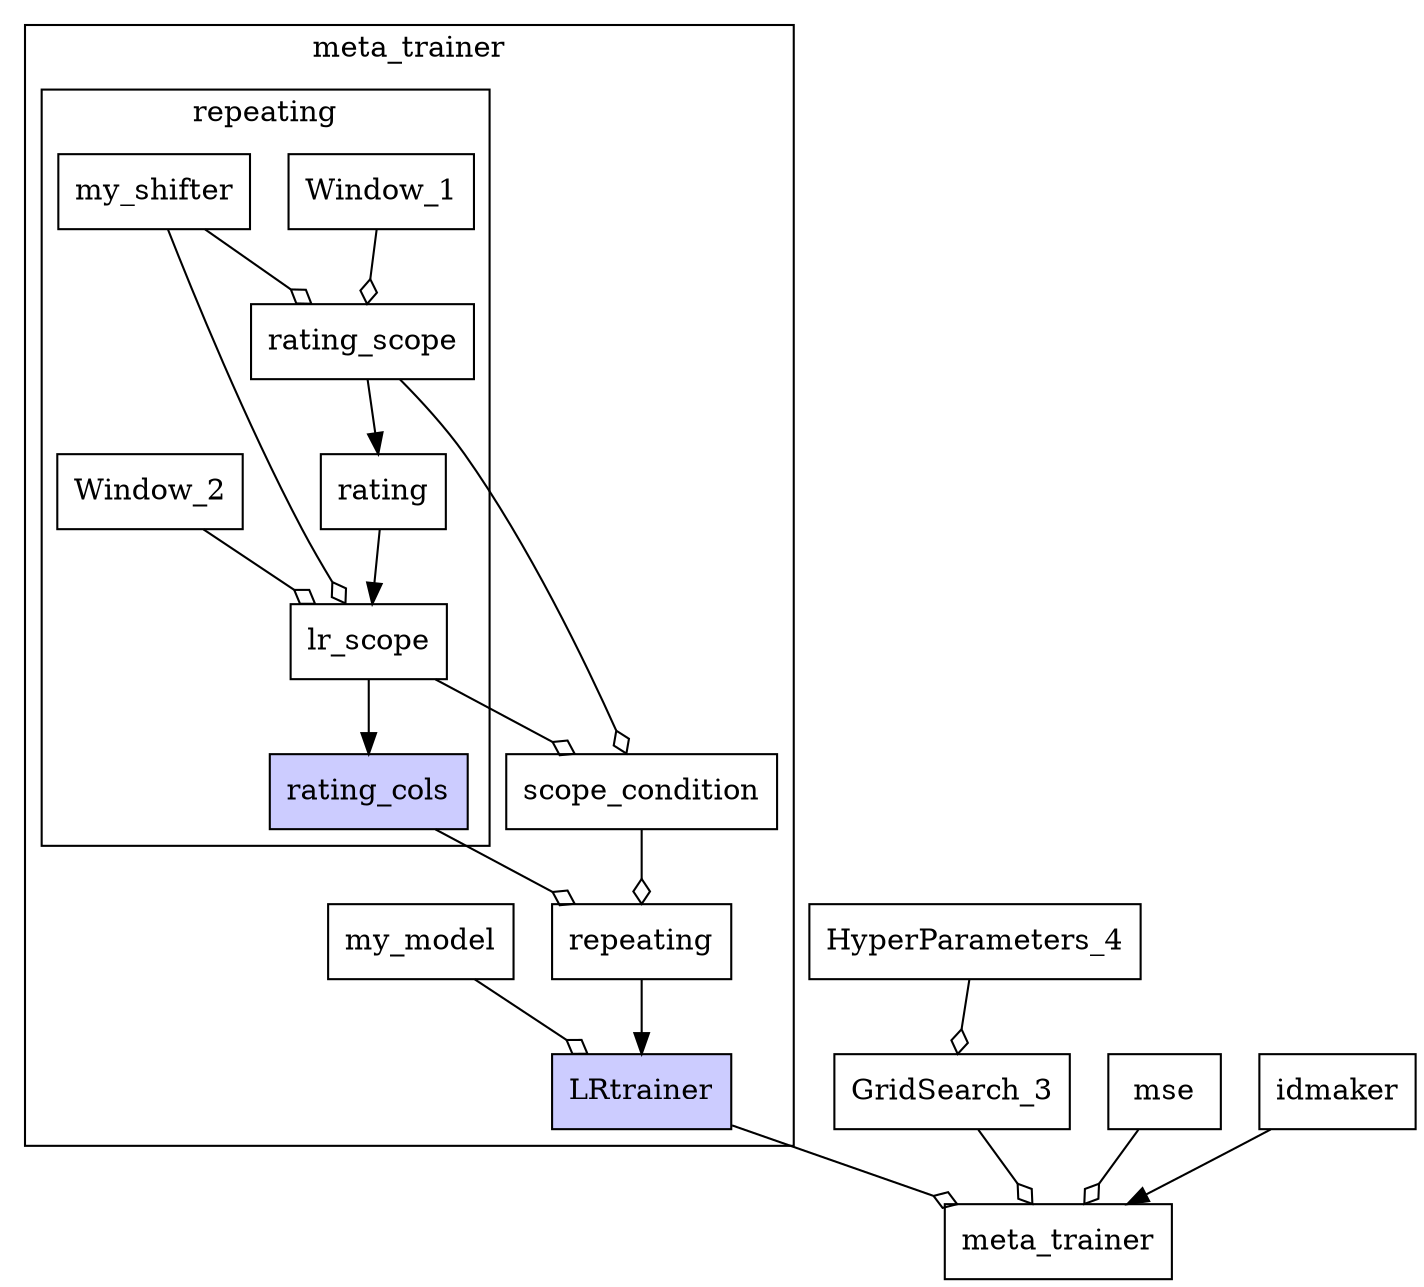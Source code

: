 digraph "" {
	graph [bb="0,0,578,602"];
	node [label="\N"];
	subgraph clustermeta_trainer {
		graph [bb="0,64,318,602",
			label=meta_trainer,
			lheight=0.21,
			lp="159,590.5",
			lwidth=0.97
		];
		subgraph clusterrepeating {
			graph [bb="8,208,196,571",
				label=repeating,
				lheight=0.21,
				lp="102,559.5",
				lwidth=0.71
			];
			Window_1	[height=0.5,
				pos="149,522",
				shape=box,
				width=1.0694];
			rating_scope	[height=0.5,
				pos="145,450",
				shape=box,
				width=1.1944];
			Window_1 -> rating_scope	[arrowhead=ediamond,
				pos="e,145.98,468.1 148.01,503.7 147.6,496.58 147.12,488.13 146.66,480.11"];
			rating	[height=0.5,
				pos="159,378",
				shape=box,
				width=0.75];
			rating_scope -> rating	[arrowhead=normal,
				pos="e,155.58,396.1 148.46,431.7 150,423.98 151.86,414.71 153.58,406.11"];
			lr_scope	[height=0.5,
				pos="148,306",
				shape=box,
				width=0.86111];
			rating -> lr_scope	[arrowhead=normal,
				pos="e,150.69,324.1 156.28,359.7 155.07,351.98 153.61,342.71 152.26,334.11"];
			rating_cols	[fillcolor="#CCCCFF",
				height=0.5,
				pos="148,234",
				shape=box,
				style=filled,
				width=1.0694];
			lr_scope -> rating_cols	[arrowhead=normal,
				pos="e,148,252.1 148,287.7 148,279.98 148,270.71 148,262.11"];
			my_shifter	[height=0.5,
				pos="54,522",
				shape=box,
				width=1.0556];
			my_shifter -> rating_scope	[arrowhead=ediamond,
				pos="e,122.76,468.1 76.494,503.7 87.514,495.22 100.98,484.86 113.04,475.58"];
			my_shifter -> lr_scope	[arrowhead=ediamond,
				pos="e,139.74,324.11 61.053,503.99 73.325,474.53 99.54,412.14 123,360 126.65,351.9 130.71,343.15 134.49,335.15"];
			Window_2	[height=0.5,
				pos="55,378",
				shape=box,
				width=1.0694];
			Window_2 -> lr_scope	[arrowhead=ediamond,
				pos="e,125.28,324.1 77.989,359.7 89.251,351.22 103.01,340.86 115.34,331.58"];
		}
		scope_condition	[height=0.5,
			pos="257,234",
			shape=box,
			width=1.4583];
		rating_scope -> scope_condition	[arrowhead=ediamond,
			pos="e,252.68,252.47 164.51,431.85 174.65,422.12 186.64,409.27 195,396 221.75,353.52 240.04,297.66 249.49,264.14"];
		lr_scope -> scope_condition	[arrowhead=ediamond,
			pos="e,230.23,252.19 174.66,287.88 188.26,279.15 205.01,268.39 219.84,258.86"];
		repeating	[height=0.5,
			pos="257,162",
			shape=box,
			width=0.93056];
		rating_cols -> repeating	[arrowhead=ediamond,
			pos="e,230.23,180.19 174.66,215.88 188.26,207.15 205.01,196.39 219.84,186.86"];
		scope_condition -> repeating	[arrowhead=ediamond,
			pos="e,257,180.1 257,215.7 257,208.58 257,200.13 257,192.11"];
		LRtrainer	[fillcolor="#CCCCFF",
			height=0.5,
			pos="257,90",
			shape=box,
			style=filled,
			width=0.95833];
		repeating -> LRtrainer	[arrowhead=normal,
			pos="e,257,108.1 257,143.7 257,135.98 257,126.71 257,118.11"];
		my_model	[height=0.5,
			pos="167,162",
			shape=box,
			width=1.0556];
		my_model -> LRtrainer	[arrowhead=ediamond,
			pos="e,235.01,108.1 189.25,143.7 200.15,135.22 213.46,124.86 225.39,115.58"];
	}
	meta_trainer	[height=0.5,
		pos="425,18",
		shape=box,
		width=1.1944];
	LRtrainer -> meta_trainer	[arrowhead=ediamond,
		pos="e,384.02,36.077 291.81,74.496 315.17,64.763 346.36,51.766 372.69,40.797"];
	HyperParameters_4	[height=0.5,
		pos="389,162",
		shape=box,
		width=1.7361];
	GridSearch_3	[height=0.5,
		pos="380,90",
		shape=box,
		width=1.2778];
	HyperParameters_4 -> GridSearch_3	[arrowhead=ediamond,
		pos="e,382.2,108.1 386.78,143.7 385.86,136.58 384.77,128.13 383.74,120.11"];
	GridSearch_3 -> meta_trainer	[arrowhead=ediamond,
		pos="e,414,36.104 391.12,71.697 396.03,64.067 401.91,54.916 407.39,46.396"];
	mse	[height=0.5,
		pos="471,90",
		shape=box,
		width=0.75];
	mse -> meta_trainer	[arrowhead=ediamond,
		pos="e,436.24,36.104 459.63,71.697 454.62,64.067 448.6,54.916 443,46.396"];
	idmaker	[height=0.5,
		pos="547,90",
		shape=box,
		width=0.86111];
	idmaker -> meta_trainer	[arrowhead=normal,
		pos="e,457.17,36.107 520.02,71.846 515.69,69.178 511.24,66.485 507,64 493.8,56.259 479.2,48.119 466.03,40.922"];
}

